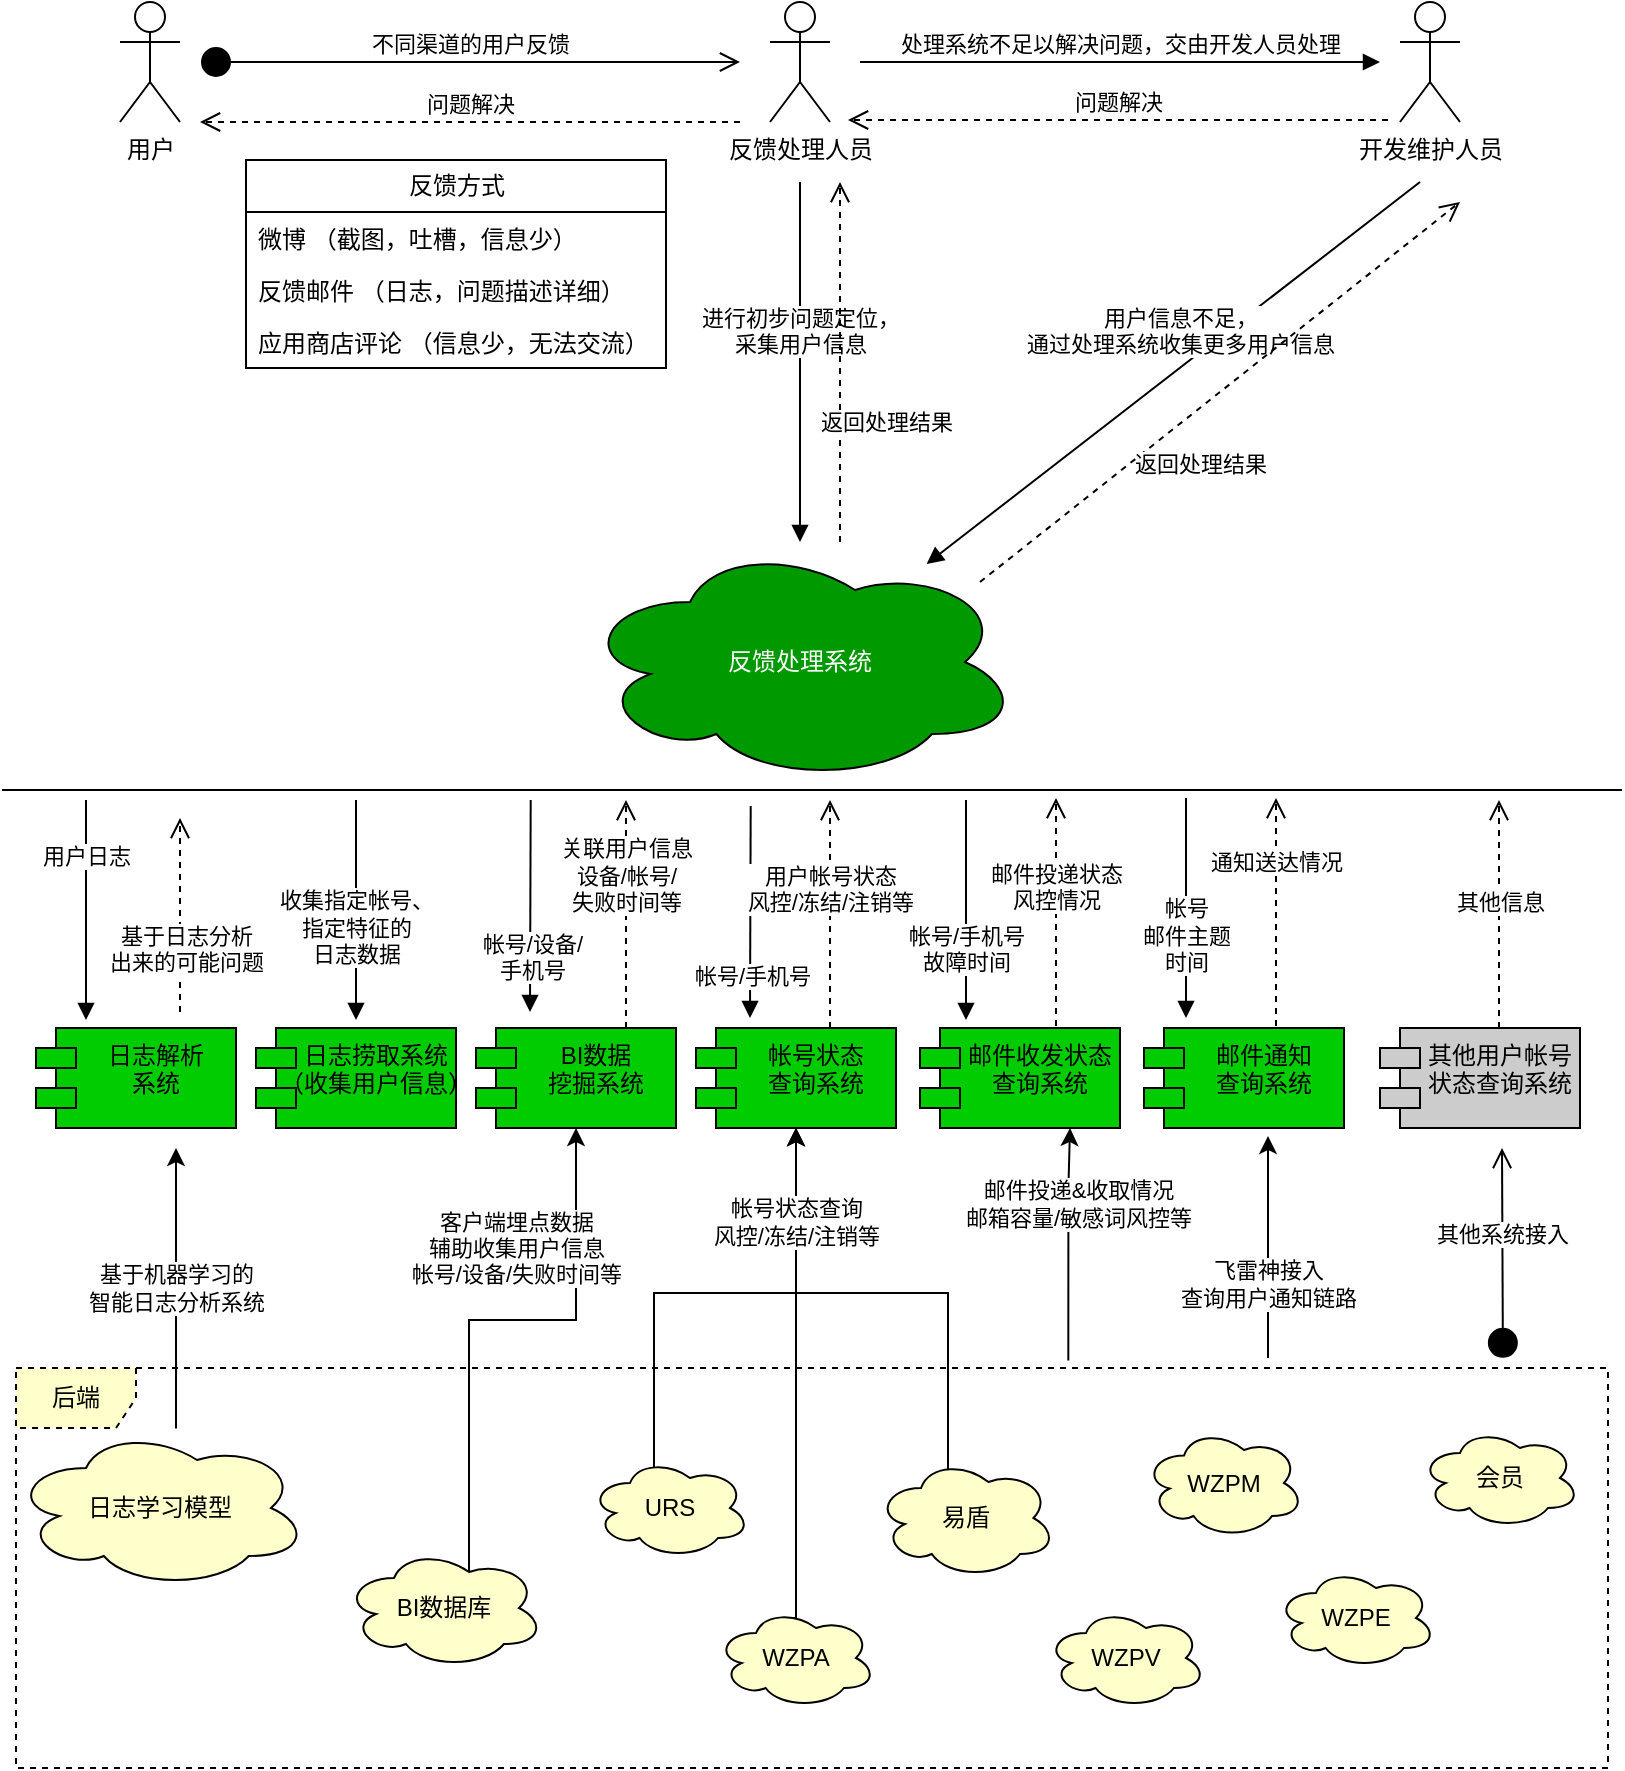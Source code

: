 <mxfile version="20.8.13" type="github">
  <diagram name="第 1 页" id="ruXOiJjdGdF3Hx12QbZb">
    <mxGraphModel dx="1314" dy="793" grid="1" gridSize="10" guides="1" tooltips="1" connect="1" arrows="1" fold="1" page="1" pageScale="1" pageWidth="827" pageHeight="1169" math="0" shadow="0">
      <root>
        <mxCell id="0" />
        <mxCell id="1" parent="0" />
        <mxCell id="ALxXaVIujOZm-B5D7-fG-77" value="后端" style="shape=umlFrame;whiteSpace=wrap;html=1;fontColor=#000000;fillColor=#FFFFCC;dashed=1;" vertex="1" parent="1">
          <mxGeometry x="15" y="758" width="796" height="200" as="geometry" />
        </mxCell>
        <mxCell id="ALxXaVIujOZm-B5D7-fG-1" value="用户" style="shape=umlActor;verticalLabelPosition=bottom;verticalAlign=top;html=1;" vertex="1" parent="1">
          <mxGeometry x="67" y="75" width="30" height="60" as="geometry" />
        </mxCell>
        <mxCell id="ALxXaVIujOZm-B5D7-fG-2" value="反馈处理系统" style="ellipse;shape=cloud;whiteSpace=wrap;html=1;align=center;fillColor=#009900;fontColor=#FFFFFF;" vertex="1" parent="1">
          <mxGeometry x="297" y="345" width="220" height="120" as="geometry" />
        </mxCell>
        <mxCell id="ALxXaVIujOZm-B5D7-fG-4" value="开发维护人员" style="shape=umlActor;verticalLabelPosition=bottom;verticalAlign=top;html=1;" vertex="1" parent="1">
          <mxGeometry x="707" y="75" width="30" height="60" as="geometry" />
        </mxCell>
        <mxCell id="ALxXaVIujOZm-B5D7-fG-11" value="反馈处理人员" style="shape=umlActor;verticalLabelPosition=bottom;verticalAlign=top;html=1;" vertex="1" parent="1">
          <mxGeometry x="392" y="75" width="30" height="60" as="geometry" />
        </mxCell>
        <mxCell id="ALxXaVIujOZm-B5D7-fG-12" value="不同渠道的用户反馈" style="html=1;verticalAlign=bottom;startArrow=circle;startFill=1;endArrow=open;startSize=6;endSize=8;rounded=0;" edge="1" parent="1">
          <mxGeometry width="80" relative="1" as="geometry">
            <mxPoint x="107" y="105" as="sourcePoint" />
            <mxPoint x="377" y="105" as="targetPoint" />
          </mxGeometry>
        </mxCell>
        <mxCell id="ALxXaVIujOZm-B5D7-fG-13" value="进行初步问题定位，&lt;br&gt;采集用户信息" style="html=1;verticalAlign=bottom;endArrow=block;rounded=0;" edge="1" parent="1" target="ALxXaVIujOZm-B5D7-fG-2">
          <mxGeometry width="80" relative="1" as="geometry">
            <mxPoint x="407" y="165" as="sourcePoint" />
            <mxPoint x="467" y="185" as="targetPoint" />
            <mxPoint as="offset" />
          </mxGeometry>
        </mxCell>
        <mxCell id="ALxXaVIujOZm-B5D7-fG-15" value="返回处理结果" style="html=1;verticalAlign=bottom;endArrow=open;dashed=1;endSize=8;rounded=0;" edge="1" parent="1">
          <mxGeometry x="-0.433" y="-23" relative="1" as="geometry">
            <mxPoint x="427" y="345" as="sourcePoint" />
            <mxPoint x="427" y="165" as="targetPoint" />
            <Array as="points">
              <mxPoint x="427" y="315" />
              <mxPoint x="427" y="255" />
            </Array>
            <mxPoint as="offset" />
          </mxGeometry>
        </mxCell>
        <mxCell id="ALxXaVIujOZm-B5D7-fG-16" value="问题解决" style="html=1;verticalAlign=bottom;endArrow=open;dashed=1;endSize=8;rounded=0;" edge="1" parent="1">
          <mxGeometry relative="1" as="geometry">
            <mxPoint x="377" y="135" as="sourcePoint" />
            <mxPoint x="107" y="135" as="targetPoint" />
          </mxGeometry>
        </mxCell>
        <mxCell id="ALxXaVIujOZm-B5D7-fG-17" value="问题解决" style="html=1;verticalAlign=bottom;endArrow=open;dashed=1;endSize=8;rounded=0;" edge="1" parent="1">
          <mxGeometry relative="1" as="geometry">
            <mxPoint x="701" y="134" as="sourcePoint" />
            <mxPoint x="431" y="134" as="targetPoint" />
          </mxGeometry>
        </mxCell>
        <mxCell id="ALxXaVIujOZm-B5D7-fG-20" value="处理系统不足以解决问题，交由开发人员处理" style="html=1;verticalAlign=bottom;endArrow=block;rounded=0;" edge="1" parent="1">
          <mxGeometry width="80" relative="1" as="geometry">
            <mxPoint x="437" y="105" as="sourcePoint" />
            <mxPoint x="697" y="105" as="targetPoint" />
          </mxGeometry>
        </mxCell>
        <mxCell id="ALxXaVIujOZm-B5D7-fG-22" value="用户信息不足，&lt;br&gt;通过处理系统收集更多用户信息" style="html=1;verticalAlign=bottom;endArrow=block;rounded=0;" edge="1" parent="1" target="ALxXaVIujOZm-B5D7-fG-2">
          <mxGeometry x="-0.038" y="-2" width="80" relative="1" as="geometry">
            <mxPoint x="717" y="165" as="sourcePoint" />
            <mxPoint x="797" y="175" as="targetPoint" />
            <mxPoint as="offset" />
          </mxGeometry>
        </mxCell>
        <mxCell id="ALxXaVIujOZm-B5D7-fG-24" value="返回处理结果" style="html=1;verticalAlign=bottom;endArrow=open;dashed=1;endSize=8;rounded=0;" edge="1" parent="1">
          <mxGeometry x="-0.234" y="-29" relative="1" as="geometry">
            <mxPoint x="497" y="365" as="sourcePoint" />
            <mxPoint x="737" y="175" as="targetPoint" />
            <mxPoint as="offset" />
          </mxGeometry>
        </mxCell>
        <mxCell id="ALxXaVIujOZm-B5D7-fG-29" value="" style="line;strokeWidth=1;fillColor=none;align=left;verticalAlign=middle;spacingTop=-1;spacingLeft=3;spacingRight=3;rotatable=0;labelPosition=right;points=[];portConstraint=eastwest;strokeColor=inherit;" vertex="1" parent="1">
          <mxGeometry x="8" y="465" width="810" height="8" as="geometry" />
        </mxCell>
        <mxCell id="ALxXaVIujOZm-B5D7-fG-31" value="日志解析&#xa;系统" style="shape=module;align=left;spacingLeft=20;align=center;verticalAlign=top;fillColor=#00CC00;" vertex="1" parent="1">
          <mxGeometry x="25" y="588" width="100" height="50" as="geometry" />
        </mxCell>
        <mxCell id="ALxXaVIujOZm-B5D7-fG-32" value="日志捞取系统&#xa;（收集用户信息）" style="shape=module;align=left;spacingLeft=20;align=center;verticalAlign=top;fillColor=#00CC00;" vertex="1" parent="1">
          <mxGeometry x="135" y="588" width="100" height="50" as="geometry" />
        </mxCell>
        <mxCell id="ALxXaVIujOZm-B5D7-fG-33" value="BI数据&#xa;挖掘系统" style="shape=module;align=left;spacingLeft=20;align=center;verticalAlign=top;fillColor=#00CC00;" vertex="1" parent="1">
          <mxGeometry x="245" y="588" width="100" height="50" as="geometry" />
        </mxCell>
        <mxCell id="ALxXaVIujOZm-B5D7-fG-34" value="帐号状态&#xa;查询系统" style="shape=module;align=left;spacingLeft=20;align=center;verticalAlign=top;fillColor=#00CC00;" vertex="1" parent="1">
          <mxGeometry x="355" y="588" width="100" height="50" as="geometry" />
        </mxCell>
        <mxCell id="ALxXaVIujOZm-B5D7-fG-35" value="邮件收发状态&#xa;查询系统" style="shape=module;align=left;spacingLeft=20;align=center;verticalAlign=top;fillColor=#00CC00;" vertex="1" parent="1">
          <mxGeometry x="467" y="588" width="100" height="50" as="geometry" />
        </mxCell>
        <mxCell id="ALxXaVIujOZm-B5D7-fG-36" value="邮件通知&#xa;查询系统" style="shape=module;align=left;spacingLeft=20;align=center;verticalAlign=top;fillColor=#00CC00;" vertex="1" parent="1">
          <mxGeometry x="579" y="588" width="100" height="50" as="geometry" />
        </mxCell>
        <mxCell id="ALxXaVIujOZm-B5D7-fG-37" value="其他用户帐号&#xa;状态查询系统" style="shape=module;align=left;spacingLeft=20;align=center;verticalAlign=top;fillColor=#CCCCCC;" vertex="1" parent="1">
          <mxGeometry x="697" y="588" width="100" height="50" as="geometry" />
        </mxCell>
        <mxCell id="ALxXaVIujOZm-B5D7-fG-43" value="反馈方式" style="swimlane;fontStyle=0;childLayout=stackLayout;horizontal=1;startSize=26;fillColor=none;horizontalStack=0;resizeParent=1;resizeParentMax=0;resizeLast=0;collapsible=1;marginBottom=0;html=1;fontColor=#000000;" vertex="1" parent="1">
          <mxGeometry x="130" y="154" width="210" height="104" as="geometry">
            <mxRectangle x="40" y="130" width="90" height="30" as="alternateBounds" />
          </mxGeometry>
        </mxCell>
        <mxCell id="ALxXaVIujOZm-B5D7-fG-44" value="微博 （截图，吐槽，信息少）" style="text;strokeColor=none;fillColor=none;align=left;verticalAlign=top;spacingLeft=4;spacingRight=4;overflow=hidden;rotatable=0;points=[[0,0.5],[1,0.5]];portConstraint=eastwest;whiteSpace=wrap;html=1;fontColor=#000000;" vertex="1" parent="ALxXaVIujOZm-B5D7-fG-43">
          <mxGeometry y="26" width="210" height="26" as="geometry" />
        </mxCell>
        <mxCell id="ALxXaVIujOZm-B5D7-fG-45" value="反馈邮件 （日志，问题描述详细）" style="text;strokeColor=none;fillColor=none;align=left;verticalAlign=top;spacingLeft=4;spacingRight=4;overflow=hidden;rotatable=0;points=[[0,0.5],[1,0.5]];portConstraint=eastwest;whiteSpace=wrap;html=1;fontColor=#000000;" vertex="1" parent="ALxXaVIujOZm-B5D7-fG-43">
          <mxGeometry y="52" width="210" height="26" as="geometry" />
        </mxCell>
        <mxCell id="ALxXaVIujOZm-B5D7-fG-46" value="应用商店评论 （信息少，无法交流）" style="text;strokeColor=none;fillColor=none;align=left;verticalAlign=top;spacingLeft=4;spacingRight=4;overflow=hidden;rotatable=0;points=[[0,0.5],[1,0.5]];portConstraint=eastwest;whiteSpace=wrap;html=1;fontColor=#000000;" vertex="1" parent="ALxXaVIujOZm-B5D7-fG-43">
          <mxGeometry y="78" width="210" height="26" as="geometry" />
        </mxCell>
        <mxCell id="ALxXaVIujOZm-B5D7-fG-68" value="客户端埋点数据&lt;br&gt;辅助收集用户信息&lt;br&gt;帐号/设备/失败时间等" style="edgeStyle=orthogonalEdgeStyle;rounded=0;orthogonalLoop=1;jettySize=auto;html=1;exitX=0.625;exitY=0.2;exitDx=0;exitDy=0;exitPerimeter=0;entryX=0.5;entryY=1;entryDx=0;entryDy=0;fontColor=#000000;" edge="1" parent="1" source="ALxXaVIujOZm-B5D7-fG-53" target="ALxXaVIujOZm-B5D7-fG-33">
          <mxGeometry x="0.564" y="30" relative="1" as="geometry">
            <Array as="points">
              <mxPoint x="242" y="734" />
              <mxPoint x="295" y="734" />
            </Array>
            <mxPoint as="offset" />
          </mxGeometry>
        </mxCell>
        <mxCell id="ALxXaVIujOZm-B5D7-fG-53" value="BI数据库" style="ellipse;shape=cloud;whiteSpace=wrap;html=1;align=center;fontColor=#000000;fillColor=#FFFFCC;" vertex="1" parent="1">
          <mxGeometry x="179" y="848" width="100" height="60" as="geometry" />
        </mxCell>
        <mxCell id="ALxXaVIujOZm-B5D7-fG-67" value="基于机器学习的&lt;br&gt;智能日志分析系统" style="edgeStyle=orthogonalEdgeStyle;rounded=0;orthogonalLoop=1;jettySize=auto;html=1;fontColor=#000000;" edge="1" parent="1" source="ALxXaVIujOZm-B5D7-fG-54">
          <mxGeometry relative="1" as="geometry">
            <mxPoint x="95" y="648" as="targetPoint" />
            <Array as="points">
              <mxPoint x="95" y="648" />
            </Array>
          </mxGeometry>
        </mxCell>
        <mxCell id="ALxXaVIujOZm-B5D7-fG-54" value="日志学习模型" style="ellipse;shape=cloud;whiteSpace=wrap;html=1;align=center;fontColor=#000000;fillColor=#FFFFCC;" vertex="1" parent="1">
          <mxGeometry x="13" y="788" width="148" height="80" as="geometry" />
        </mxCell>
        <mxCell id="ALxXaVIujOZm-B5D7-fG-75" style="edgeStyle=orthogonalEdgeStyle;rounded=0;orthogonalLoop=1;jettySize=auto;html=1;exitX=0.4;exitY=0.1;exitDx=0;exitDy=0;exitPerimeter=0;entryX=0.5;entryY=1;entryDx=0;entryDy=0;fontColor=#000000;" edge="1" parent="1" source="ALxXaVIujOZm-B5D7-fG-57" target="ALxXaVIujOZm-B5D7-fG-34">
          <mxGeometry relative="1" as="geometry" />
        </mxCell>
        <mxCell id="ALxXaVIujOZm-B5D7-fG-57" value="易盾" style="ellipse;shape=cloud;whiteSpace=wrap;html=1;align=center;fontColor=#000000;fillColor=#FFFFCC;" vertex="1" parent="1">
          <mxGeometry x="445" y="803" width="90" height="60" as="geometry" />
        </mxCell>
        <mxCell id="ALxXaVIujOZm-B5D7-fG-73" style="edgeStyle=orthogonalEdgeStyle;rounded=0;orthogonalLoop=1;jettySize=auto;html=1;entryX=0.75;entryY=1;entryDx=0;entryDy=0;fontColor=#000000;exitX=0.661;exitY=-0.019;exitDx=0;exitDy=0;exitPerimeter=0;" edge="1" parent="1" source="ALxXaVIujOZm-B5D7-fG-77" target="ALxXaVIujOZm-B5D7-fG-35">
          <mxGeometry relative="1" as="geometry">
            <mxPoint x="542" y="748" as="sourcePoint" />
            <Array as="points">
              <mxPoint x="541" y="668" />
            </Array>
          </mxGeometry>
        </mxCell>
        <mxCell id="ALxXaVIujOZm-B5D7-fG-81" value="邮件投递&amp;amp;收取情况&lt;br&gt;邮箱容量/敏感词风控等" style="edgeLabel;html=1;align=center;verticalAlign=middle;resizable=0;points=[];fontColor=#000000;" vertex="1" connectable="0" parent="ALxXaVIujOZm-B5D7-fG-73">
          <mxGeometry x="0.344" y="1" relative="1" as="geometry">
            <mxPoint x="6" as="offset" />
          </mxGeometry>
        </mxCell>
        <mxCell id="ALxXaVIujOZm-B5D7-fG-58" value="WZPM" style="ellipse;shape=cloud;whiteSpace=wrap;html=1;align=center;fontColor=#000000;fillColor=#FFFFCC;" vertex="1" parent="1">
          <mxGeometry x="579" y="788" width="80" height="55" as="geometry" />
        </mxCell>
        <mxCell id="ALxXaVIujOZm-B5D7-fG-72" style="edgeStyle=orthogonalEdgeStyle;rounded=0;orthogonalLoop=1;jettySize=auto;html=1;exitX=0.4;exitY=0.1;exitDx=0;exitDy=0;exitPerimeter=0;entryX=0.5;entryY=1;entryDx=0;entryDy=0;fontColor=#000000;" edge="1" parent="1" source="ALxXaVIujOZm-B5D7-fG-59" target="ALxXaVIujOZm-B5D7-fG-34">
          <mxGeometry relative="1" as="geometry">
            <Array as="points">
              <mxPoint x="405" y="883" />
            </Array>
          </mxGeometry>
        </mxCell>
        <mxCell id="ALxXaVIujOZm-B5D7-fG-59" value="WZPA" style="ellipse;shape=cloud;whiteSpace=wrap;html=1;align=center;fontColor=#000000;fillColor=#FFFFCC;" vertex="1" parent="1">
          <mxGeometry x="365" y="878" width="80" height="50" as="geometry" />
        </mxCell>
        <mxCell id="ALxXaVIujOZm-B5D7-fG-76" style="edgeStyle=orthogonalEdgeStyle;rounded=0;orthogonalLoop=1;jettySize=auto;html=1;fontColor=#000000;" edge="1" parent="1">
          <mxGeometry relative="1" as="geometry">
            <mxPoint x="641" y="748" as="sourcePoint" />
            <mxPoint x="641" y="642" as="targetPoint" />
            <Array as="points">
              <mxPoint x="641" y="753" />
            </Array>
          </mxGeometry>
        </mxCell>
        <mxCell id="ALxXaVIujOZm-B5D7-fG-80" value="飞雷神接入&lt;br&gt;查询用户通知链路" style="edgeLabel;html=1;align=center;verticalAlign=middle;resizable=0;points=[];fontColor=#000000;" vertex="1" connectable="0" parent="ALxXaVIujOZm-B5D7-fG-76">
          <mxGeometry x="0.348" relative="1" as="geometry">
            <mxPoint y="36" as="offset" />
          </mxGeometry>
        </mxCell>
        <mxCell id="ALxXaVIujOZm-B5D7-fG-60" value="WZPE" style="ellipse;shape=cloud;whiteSpace=wrap;html=1;align=center;fontColor=#000000;fillColor=#FFFFCC;" vertex="1" parent="1">
          <mxGeometry x="645" y="858" width="80" height="50" as="geometry" />
        </mxCell>
        <mxCell id="ALxXaVIujOZm-B5D7-fG-69" value="帐号状态查询&lt;br&gt;风控/冻结/注销等" style="edgeStyle=orthogonalEdgeStyle;rounded=0;orthogonalLoop=1;jettySize=auto;html=1;exitX=0.4;exitY=0.1;exitDx=0;exitDy=0;exitPerimeter=0;entryX=0.5;entryY=1;entryDx=0;entryDy=0;fontColor=#000000;" edge="1" parent="1" source="ALxXaVIujOZm-B5D7-fG-56" target="ALxXaVIujOZm-B5D7-fG-34">
          <mxGeometry x="0.61" relative="1" as="geometry">
            <mxPoint as="offset" />
          </mxGeometry>
        </mxCell>
        <mxCell id="ALxXaVIujOZm-B5D7-fG-56" value="URS" style="ellipse;shape=cloud;whiteSpace=wrap;html=1;align=center;fontColor=#000000;fillColor=#FFFFCC;" vertex="1" parent="1">
          <mxGeometry x="302" y="803" width="80" height="50" as="geometry" />
        </mxCell>
        <mxCell id="ALxXaVIujOZm-B5D7-fG-79" value="其他系统接入" style="html=1;verticalAlign=bottom;startArrow=circle;startFill=1;endArrow=open;startSize=6;endSize=8;rounded=0;fontColor=#000000;exitX=0.934;exitY=-0.023;exitDx=0;exitDy=0;exitPerimeter=0;" edge="1" parent="1" source="ALxXaVIujOZm-B5D7-fG-77">
          <mxGeometry x="0.001" width="80" relative="1" as="geometry">
            <mxPoint x="755" y="738" as="sourcePoint" />
            <mxPoint x="758" y="648" as="targetPoint" />
            <mxPoint as="offset" />
          </mxGeometry>
        </mxCell>
        <mxCell id="ALxXaVIujOZm-B5D7-fG-83" value="用户日志" style="html=1;verticalAlign=bottom;endArrow=block;rounded=0;fontColor=#000000;" edge="1" parent="1">
          <mxGeometry x="-0.333" width="80" relative="1" as="geometry">
            <mxPoint x="50" y="474" as="sourcePoint" />
            <mxPoint x="50" y="584" as="targetPoint" />
            <mxPoint as="offset" />
          </mxGeometry>
        </mxCell>
        <mxCell id="ALxXaVIujOZm-B5D7-fG-84" value="基于日志分析&lt;br&gt;出来的可能问题" style="html=1;verticalAlign=bottom;endArrow=open;dashed=1;endSize=8;rounded=0;fontColor=#000000;" edge="1" parent="1">
          <mxGeometry x="-0.67" y="-3" relative="1" as="geometry">
            <mxPoint x="97" y="580" as="sourcePoint" />
            <mxPoint x="97" y="483" as="targetPoint" />
            <mxPoint as="offset" />
          </mxGeometry>
        </mxCell>
        <mxCell id="ALxXaVIujOZm-B5D7-fG-85" value="收集指定帐号、&lt;br&gt;指定特征的&lt;br&gt;日志数据" style="html=1;verticalAlign=bottom;endArrow=block;rounded=0;fontColor=#000000;" edge="1" parent="1">
          <mxGeometry x="0.556" width="80" relative="1" as="geometry">
            <mxPoint x="185" y="474" as="sourcePoint" />
            <mxPoint x="185" y="584" as="targetPoint" />
            <mxPoint as="offset" />
          </mxGeometry>
        </mxCell>
        <mxCell id="ALxXaVIujOZm-B5D7-fG-86" value="帐号/设备/&lt;br&gt;手机号" style="html=1;verticalAlign=bottom;endArrow=block;rounded=0;fontColor=#000000;exitX=0.335;exitY=1.125;exitDx=0;exitDy=0;exitPerimeter=0;" edge="1" parent="1">
          <mxGeometry x="0.778" y="1" width="80" relative="1" as="geometry">
            <mxPoint x="272.35" y="474" as="sourcePoint" />
            <mxPoint x="272" y="580" as="targetPoint" />
            <mxPoint as="offset" />
          </mxGeometry>
        </mxCell>
        <mxCell id="ALxXaVIujOZm-B5D7-fG-87" value="关联用户信息&lt;br&gt;设备/帐号/&lt;br&gt;失败时间等" style="html=1;verticalAlign=bottom;endArrow=open;dashed=1;endSize=8;rounded=0;fontColor=#000000;" edge="1" parent="1">
          <mxGeometry x="-0.053" relative="1" as="geometry">
            <mxPoint x="320" y="588" as="sourcePoint" />
            <mxPoint x="320" y="474" as="targetPoint" />
            <mxPoint as="offset" />
          </mxGeometry>
        </mxCell>
        <mxCell id="ALxXaVIujOZm-B5D7-fG-88" value="帐号/手机号" style="html=1;verticalAlign=bottom;endArrow=block;rounded=0;fontColor=#000000;exitX=0.335;exitY=1.125;exitDx=0;exitDy=0;exitPerimeter=0;" edge="1" parent="1">
          <mxGeometry x="0.778" y="1" width="80" relative="1" as="geometry">
            <mxPoint x="382.35" y="477" as="sourcePoint" />
            <mxPoint x="382" y="583" as="targetPoint" />
            <mxPoint as="offset" />
          </mxGeometry>
        </mxCell>
        <mxCell id="ALxXaVIujOZm-B5D7-fG-89" value="用户帐号状态&lt;br&gt;风控/冻结/注销等" style="html=1;verticalAlign=bottom;endArrow=open;dashed=1;endSize=8;rounded=0;fontColor=#000000;" edge="1" parent="1">
          <mxGeometry x="-0.053" relative="1" as="geometry">
            <mxPoint x="422" y="588" as="sourcePoint" />
            <mxPoint x="422" y="474" as="targetPoint" />
            <mxPoint as="offset" />
          </mxGeometry>
        </mxCell>
        <mxCell id="ALxXaVIujOZm-B5D7-fG-90" value="帐号/手机号&lt;br&gt;故障时间" style="html=1;verticalAlign=bottom;endArrow=block;rounded=0;fontColor=#000000;" edge="1" parent="1">
          <mxGeometry x="0.636" width="80" relative="1" as="geometry">
            <mxPoint x="490" y="474" as="sourcePoint" />
            <mxPoint x="490" y="584" as="targetPoint" />
            <mxPoint as="offset" />
          </mxGeometry>
        </mxCell>
        <mxCell id="ALxXaVIujOZm-B5D7-fG-91" value="邮件投递状态&lt;br&gt;风控情况" style="html=1;verticalAlign=bottom;endArrow=open;dashed=1;endSize=8;rounded=0;fontColor=#000000;" edge="1" parent="1">
          <mxGeometry x="-0.053" relative="1" as="geometry">
            <mxPoint x="535" y="587" as="sourcePoint" />
            <mxPoint x="535" y="473" as="targetPoint" />
            <mxPoint as="offset" />
          </mxGeometry>
        </mxCell>
        <mxCell id="ALxXaVIujOZm-B5D7-fG-92" value="帐号&lt;br&gt;邮件主题&lt;br&gt;时间" style="html=1;verticalAlign=bottom;endArrow=block;rounded=0;fontColor=#000000;" edge="1" parent="1">
          <mxGeometry x="0.654" width="80" relative="1" as="geometry">
            <mxPoint x="600" y="473" as="sourcePoint" />
            <mxPoint x="600" y="583" as="targetPoint" />
            <mxPoint as="offset" />
          </mxGeometry>
        </mxCell>
        <mxCell id="ALxXaVIujOZm-B5D7-fG-94" value="通知送达情况" style="html=1;verticalAlign=bottom;endArrow=open;dashed=1;endSize=8;rounded=0;fontColor=#000000;" edge="1" parent="1">
          <mxGeometry x="0.281" relative="1" as="geometry">
            <mxPoint x="645" y="587" as="sourcePoint" />
            <mxPoint x="645" y="473" as="targetPoint" />
            <mxPoint as="offset" />
          </mxGeometry>
        </mxCell>
        <mxCell id="ALxXaVIujOZm-B5D7-fG-95" value="WZPV" style="ellipse;shape=cloud;whiteSpace=wrap;html=1;align=center;fontColor=#000000;fillColor=#FFFFCC;" vertex="1" parent="1">
          <mxGeometry x="530" y="878" width="80" height="50" as="geometry" />
        </mxCell>
        <mxCell id="ALxXaVIujOZm-B5D7-fG-97" value="会员" style="ellipse;shape=cloud;whiteSpace=wrap;html=1;align=center;fontColor=#000000;fillColor=#FFFFCC;" vertex="1" parent="1">
          <mxGeometry x="717" y="788" width="80" height="50" as="geometry" />
        </mxCell>
        <mxCell id="ALxXaVIujOZm-B5D7-fG-99" value="其他信息" style="html=1;verticalAlign=bottom;endArrow=open;dashed=1;endSize=8;rounded=0;fontColor=#000000;" edge="1" parent="1">
          <mxGeometry x="-0.053" relative="1" as="geometry">
            <mxPoint x="756.5" y="588" as="sourcePoint" />
            <mxPoint x="756.5" y="474" as="targetPoint" />
            <mxPoint as="offset" />
          </mxGeometry>
        </mxCell>
      </root>
    </mxGraphModel>
  </diagram>
</mxfile>

